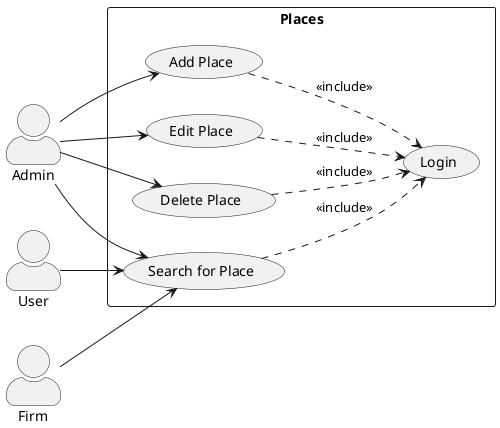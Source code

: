 @startuml
'https://plantuml.com/use-case-diagram
left to right direction
skinparam actorStyle awesome
skinparam packageStyle rect

actor "Admin" as admin
actor "User" as user
actor "Firm" as firm

rectangle "Places" {
    usecase (Add Place) as add_place
    usecase (Edit Place) as edit_place
    usecase (Delete Place) as delete_place
    usecase (Search for Place) as view_place

    usecase "Login" as login

    add_place ..> login : <<include>>
    edit_place ..> login : <<include>>
    delete_place ..> login : <<include>>
    view_place ..> login : <<include>>
}

' Admin
admin --> add_place
admin --> edit_place
admin --> delete_place
admin --> view_place

' User
user --> view_place

' Firm
firm --> view_place

@enduml